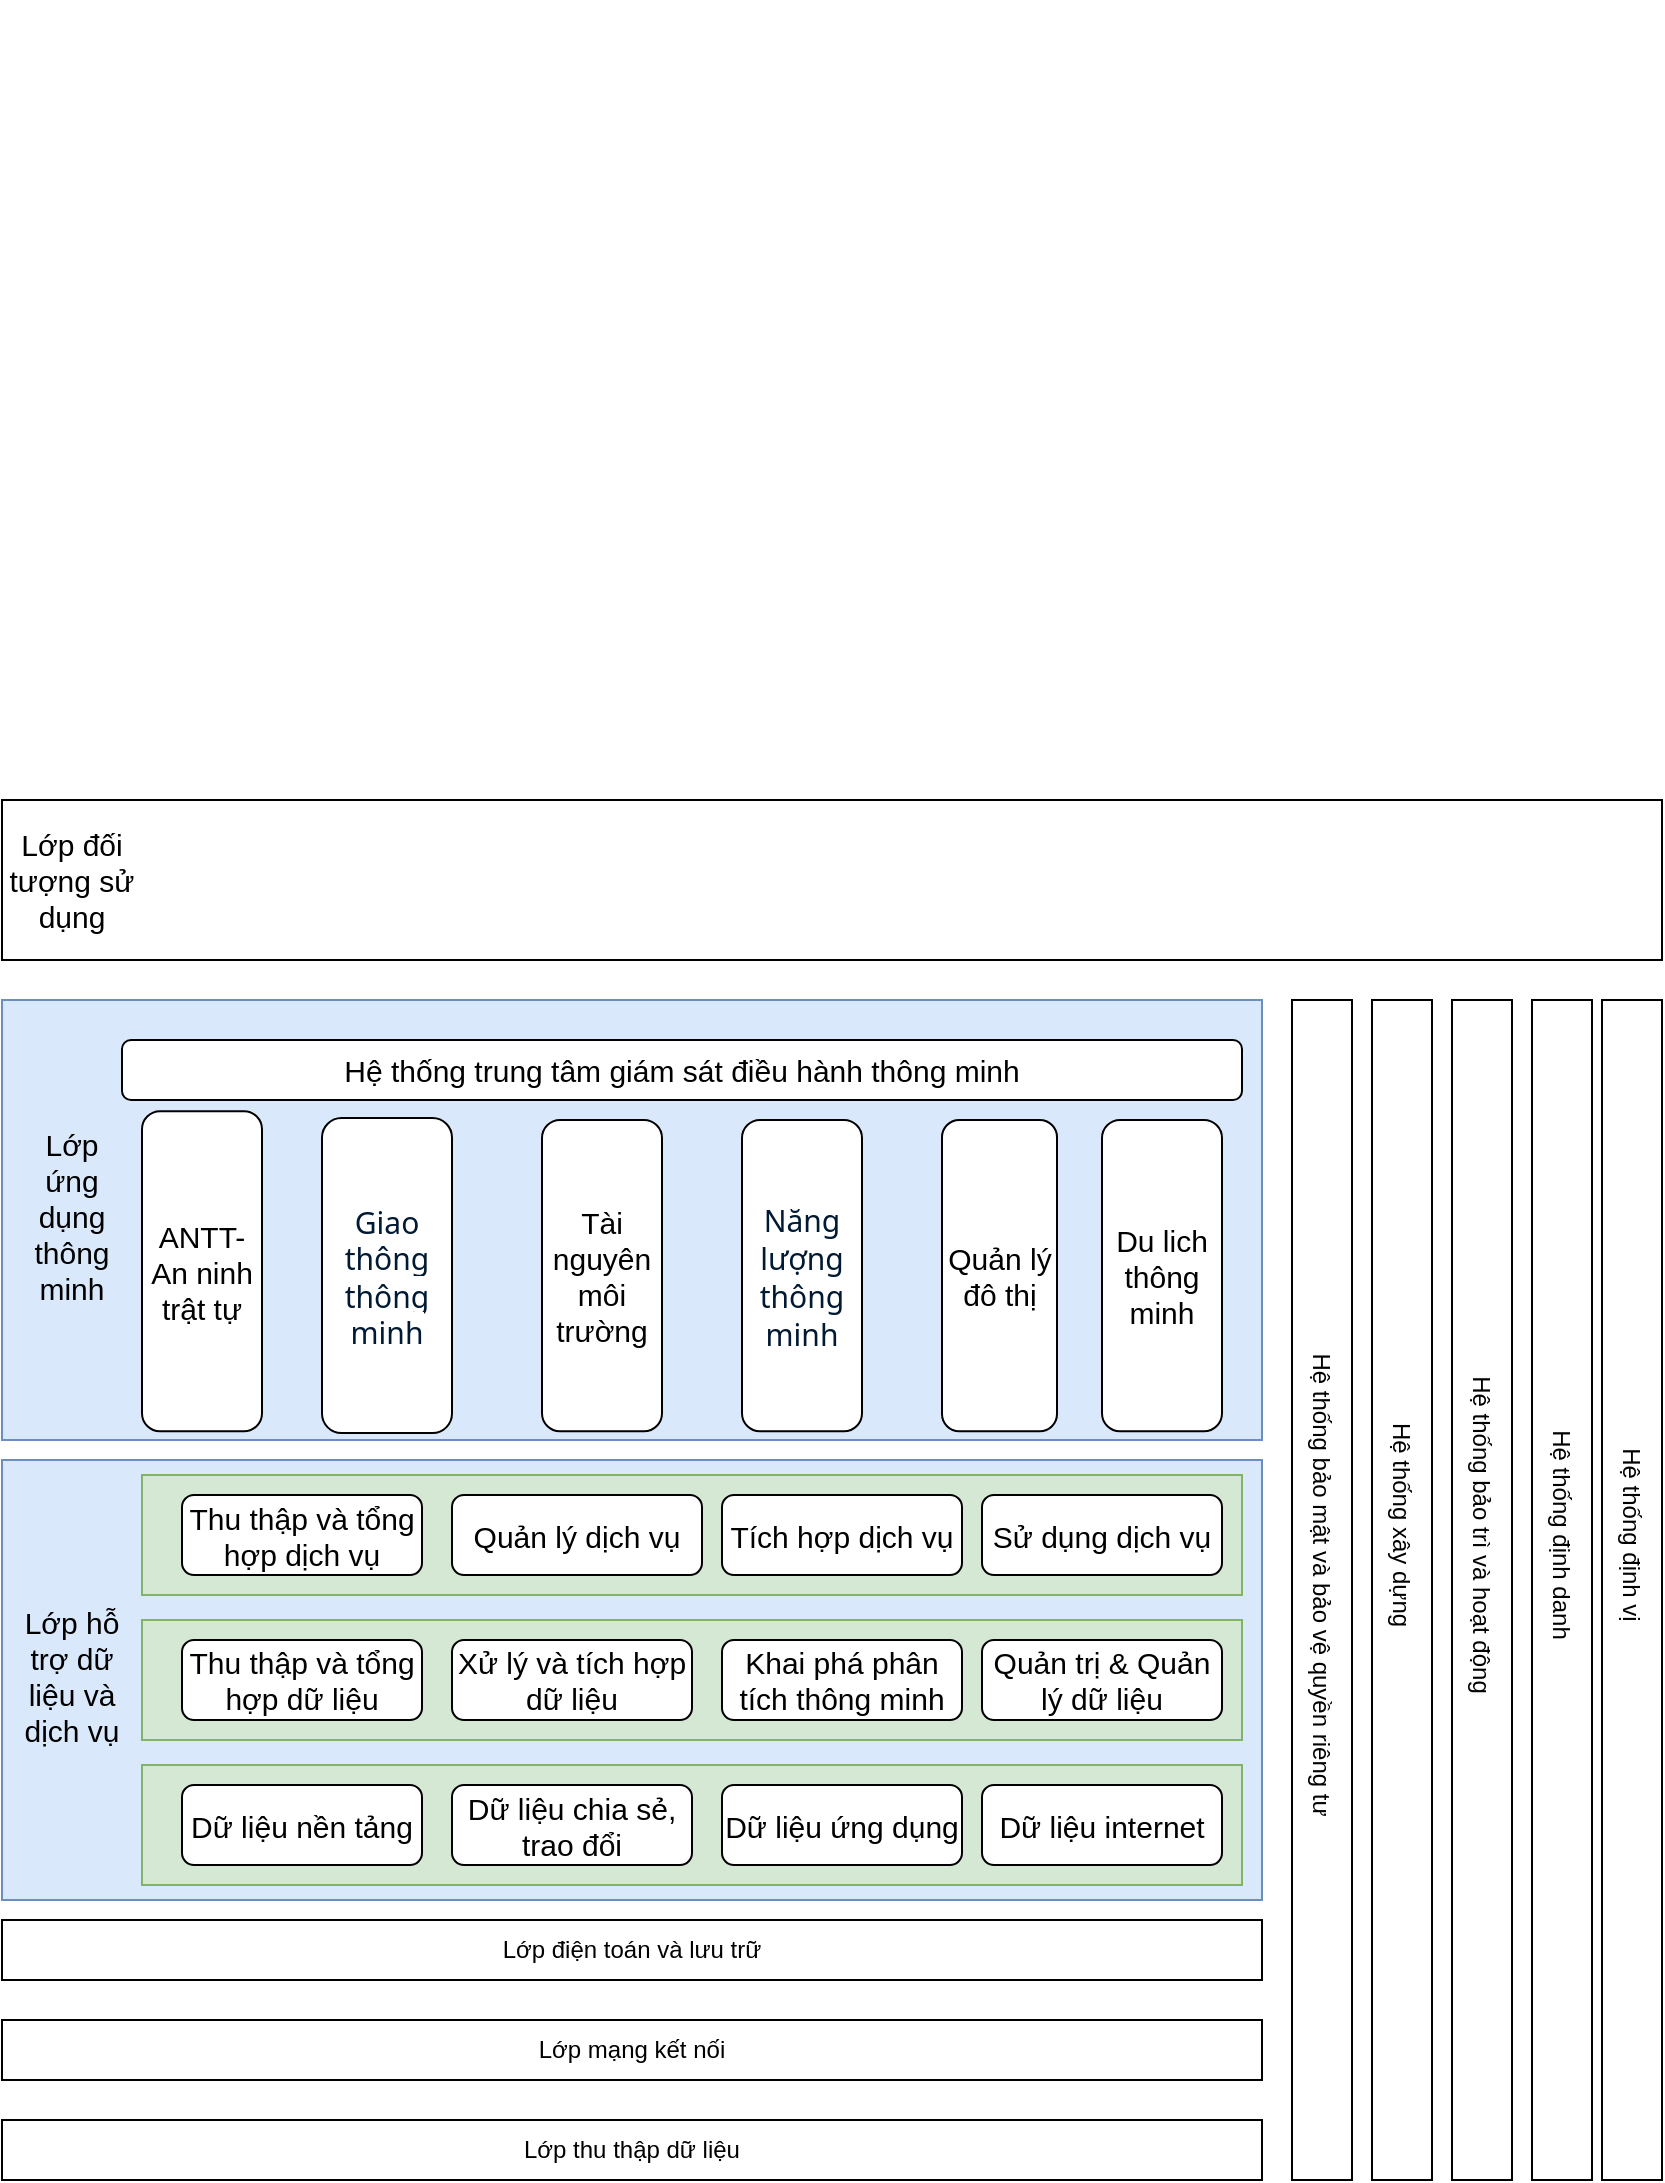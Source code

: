 <mxfile version="20.2.2" type="github">
  <diagram id="SF1TYB0Ha5Lxseoj5ab4" name="Page-1">
    <mxGraphModel dx="965" dy="1424" grid="1" gridSize="10" guides="1" tooltips="1" connect="1" arrows="1" fold="1" page="1" pageScale="1" pageWidth="1169" pageHeight="827" math="0" shadow="0">
      <root>
        <mxCell id="0" />
        <mxCell id="1" parent="0" />
        <mxCell id="wMdmDeeaGHVgdiBrAZcu-1" value="" style="shape=image;verticalLabelPosition=bottom;labelBackgroundColor=default;verticalAlign=top;aspect=fixed;imageAspect=0;image=https://thuathienhue.gov.vn/Portals/0/2021-HUY/20210618-2.png;" vertex="1" parent="1">
          <mxGeometry x="280" y="-570" width="520" height="380" as="geometry" />
        </mxCell>
        <mxCell id="wMdmDeeaGHVgdiBrAZcu-2" value="Lớp điện toán và lưu trữ" style="rounded=0;whiteSpace=wrap;html=1;" vertex="1" parent="1">
          <mxGeometry x="20" y="390" width="630" height="30" as="geometry" />
        </mxCell>
        <mxCell id="wMdmDeeaGHVgdiBrAZcu-3" value="Lớp mạng kết nối" style="rounded=0;whiteSpace=wrap;html=1;" vertex="1" parent="1">
          <mxGeometry x="20" y="440" width="630" height="30" as="geometry" />
        </mxCell>
        <mxCell id="wMdmDeeaGHVgdiBrAZcu-4" value="Lớp thu thập dữ liệu" style="rounded=0;whiteSpace=wrap;html=1;" vertex="1" parent="1">
          <mxGeometry x="20" y="490" width="630" height="30" as="geometry" />
        </mxCell>
        <mxCell id="wMdmDeeaGHVgdiBrAZcu-5" value="" style="rounded=0;whiteSpace=wrap;html=1;direction=south;" vertex="1" parent="1">
          <mxGeometry x="665" y="-70" width="30" height="590" as="geometry" />
        </mxCell>
        <mxCell id="wMdmDeeaGHVgdiBrAZcu-6" value="" style="rounded=0;whiteSpace=wrap;html=1;direction=south;" vertex="1" parent="1">
          <mxGeometry x="705" y="-70" width="30" height="590" as="geometry" />
        </mxCell>
        <mxCell id="wMdmDeeaGHVgdiBrAZcu-7" value="" style="rounded=0;whiteSpace=wrap;html=1;direction=south;" vertex="1" parent="1">
          <mxGeometry x="745" y="-70" width="30" height="590" as="geometry" />
        </mxCell>
        <mxCell id="wMdmDeeaGHVgdiBrAZcu-8" value="" style="rounded=0;whiteSpace=wrap;html=1;direction=south;" vertex="1" parent="1">
          <mxGeometry x="785" y="-70" width="30" height="590" as="geometry" />
        </mxCell>
        <mxCell id="wMdmDeeaGHVgdiBrAZcu-9" value="" style="rounded=0;whiteSpace=wrap;html=1;direction=south;" vertex="1" parent="1">
          <mxGeometry x="820" y="-70" width="30" height="590" as="geometry" />
        </mxCell>
        <mxCell id="wMdmDeeaGHVgdiBrAZcu-10" value="Hệ thống định vị" style="text;html=1;strokeColor=none;fillColor=none;align=center;verticalAlign=middle;whiteSpace=wrap;rounded=0;rotation=90;" vertex="1" parent="1">
          <mxGeometry x="775" y="182.5" width="120" height="30" as="geometry" />
        </mxCell>
        <mxCell id="wMdmDeeaGHVgdiBrAZcu-11" value="Hệ thống định danh" style="text;html=1;strokeColor=none;fillColor=none;align=center;verticalAlign=middle;whiteSpace=wrap;rounded=0;rotation=90;" vertex="1" parent="1">
          <mxGeometry x="740" y="182.5" width="120" height="30" as="geometry" />
        </mxCell>
        <mxCell id="wMdmDeeaGHVgdiBrAZcu-12" value="Hệ thống bảo mật và bảo vệ quyền riêng tư" style="text;html=1;strokeColor=none;fillColor=none;align=center;verticalAlign=middle;whiteSpace=wrap;rounded=0;rotation=90;" vertex="1" parent="1">
          <mxGeometry x="540" y="207.5" width="280" height="30" as="geometry" />
        </mxCell>
        <mxCell id="wMdmDeeaGHVgdiBrAZcu-13" value="Hệ thống xây dựng" style="text;html=1;strokeColor=none;fillColor=none;align=center;verticalAlign=middle;whiteSpace=wrap;rounded=0;rotation=90;" vertex="1" parent="1">
          <mxGeometry x="620" y="177.5" width="200" height="30" as="geometry" />
        </mxCell>
        <mxCell id="wMdmDeeaGHVgdiBrAZcu-14" value="Hệ thống bảo trì và hoạt động" style="text;html=1;strokeColor=none;fillColor=none;align=center;verticalAlign=middle;whiteSpace=wrap;rounded=0;rotation=90;" vertex="1" parent="1">
          <mxGeometry x="660" y="182.5" width="200" height="30" as="geometry" />
        </mxCell>
        <mxCell id="wMdmDeeaGHVgdiBrAZcu-16" value="" style="rounded=0;whiteSpace=wrap;html=1;fillColor=#dae8fc;strokeColor=#6c8ebf;" vertex="1" parent="1">
          <mxGeometry x="20" y="160" width="630" height="220" as="geometry" />
        </mxCell>
        <mxCell id="wMdmDeeaGHVgdiBrAZcu-17" value="&lt;font style=&quot;font-size: 15px;&quot;&gt;Lớp hỗ trợ dữ liệu và dịch vụ&lt;/font&gt;" style="text;html=1;strokeColor=none;fillColor=none;align=center;verticalAlign=middle;whiteSpace=wrap;rounded=0;" vertex="1" parent="1">
          <mxGeometry x="30" y="162.5" width="50" height="210" as="geometry" />
        </mxCell>
        <mxCell id="wMdmDeeaGHVgdiBrAZcu-18" value="" style="rounded=0;whiteSpace=wrap;html=1;fillColor=#d5e8d4;strokeColor=#82b366;" vertex="1" parent="1">
          <mxGeometry x="90" y="167.5" width="550" height="60" as="geometry" />
        </mxCell>
        <mxCell id="wMdmDeeaGHVgdiBrAZcu-19" value="" style="rounded=0;whiteSpace=wrap;html=1;fillColor=#d5e8d4;strokeColor=#82b366;" vertex="1" parent="1">
          <mxGeometry x="90" y="240" width="550" height="60" as="geometry" />
        </mxCell>
        <mxCell id="wMdmDeeaGHVgdiBrAZcu-20" value="" style="rounded=0;whiteSpace=wrap;html=1;fillColor=#d5e8d4;strokeColor=#82b366;" vertex="1" parent="1">
          <mxGeometry x="90" y="312.5" width="550" height="60" as="geometry" />
        </mxCell>
        <mxCell id="wMdmDeeaGHVgdiBrAZcu-21" value="&lt;font style=&quot;font-size: 15px;&quot;&gt;Thu thập và tổng hợp dịch vụ&lt;/font&gt;" style="rounded=1;whiteSpace=wrap;html=1;" vertex="1" parent="1">
          <mxGeometry x="110" y="177.5" width="120" height="40" as="geometry" />
        </mxCell>
        <mxCell id="wMdmDeeaGHVgdiBrAZcu-22" value="&lt;font style=&quot;font-size: 15px;&quot;&gt;Dữ liệu nền tảng&lt;/font&gt;" style="rounded=1;whiteSpace=wrap;html=1;" vertex="1" parent="1">
          <mxGeometry x="110" y="322.5" width="120" height="40" as="geometry" />
        </mxCell>
        <mxCell id="wMdmDeeaGHVgdiBrAZcu-24" value="&lt;font style=&quot;font-size: 15px;&quot;&gt;Quản lý dịch vụ&lt;/font&gt;" style="rounded=1;whiteSpace=wrap;html=1;" vertex="1" parent="1">
          <mxGeometry x="245" y="177.5" width="125" height="40" as="geometry" />
        </mxCell>
        <mxCell id="wMdmDeeaGHVgdiBrAZcu-26" value="&lt;span style=&quot;font-size: 15px;&quot;&gt;Thu thập và tổng hợp dữ liệu&lt;/span&gt;" style="rounded=1;whiteSpace=wrap;html=1;" vertex="1" parent="1">
          <mxGeometry x="110" y="250" width="120" height="40" as="geometry" />
        </mxCell>
        <mxCell id="wMdmDeeaGHVgdiBrAZcu-27" value="" style="rounded=0;whiteSpace=wrap;html=1;fillColor=#dae8fc;strokeColor=#6c8ebf;" vertex="1" parent="1">
          <mxGeometry x="20" y="-70" width="630" height="220" as="geometry" />
        </mxCell>
        <mxCell id="wMdmDeeaGHVgdiBrAZcu-28" value="&lt;font style=&quot;font-size: 15px;&quot;&gt;Lớp ứng dụng thông minh&lt;/font&gt;" style="text;html=1;strokeColor=none;fillColor=none;align=center;verticalAlign=middle;whiteSpace=wrap;rounded=0;" vertex="1" parent="1">
          <mxGeometry x="30" y="-67.5" width="50" height="210" as="geometry" />
        </mxCell>
        <mxCell id="wMdmDeeaGHVgdiBrAZcu-32" value="&lt;font style=&quot;font-size: 15px;&quot;&gt;Quản lý đô thị&lt;/font&gt;" style="rounded=1;whiteSpace=wrap;html=1;direction=north;" vertex="1" parent="1">
          <mxGeometry x="490" y="-10" width="57.5" height="155.62" as="geometry" />
        </mxCell>
        <mxCell id="wMdmDeeaGHVgdiBrAZcu-33" value="&lt;font style=&quot;font-size: 15px;&quot;&gt;Tài nguyên môi trường&lt;/font&gt;" style="rounded=1;whiteSpace=wrap;html=1;direction=south;" vertex="1" parent="1">
          <mxGeometry x="290" y="-10" width="60" height="155.62" as="geometry" />
        </mxCell>
        <mxCell id="wMdmDeeaGHVgdiBrAZcu-34" value="&lt;span style=&quot;color: rgb(0, 26, 51); font-family: &amp;quot;Segoe UI&amp;quot;, SegoeuiPc, &amp;quot;San Francisco&amp;quot;, &amp;quot;Helvetica Neue&amp;quot;, Helvetica, &amp;quot;Lucida Grande&amp;quot;, Roboto, Ubuntu, Tahoma, &amp;quot;Microsoft Sans Serif&amp;quot;, Arial, sans-serif; font-size: 15px; text-align: start; background-color: rgb(255, 255, 255);&quot;&gt;Giao thông thông minh&lt;/span&gt;" style="rounded=1;whiteSpace=wrap;html=1;direction=south;" vertex="1" parent="1">
          <mxGeometry x="180" y="-10.94" width="65" height="157.5" as="geometry" />
        </mxCell>
        <mxCell id="wMdmDeeaGHVgdiBrAZcu-35" value="&lt;font style=&quot;font-size: 15px;&quot;&gt;Du lich thông minh&lt;/font&gt;" style="rounded=1;whiteSpace=wrap;html=1;direction=south;" vertex="1" parent="1">
          <mxGeometry x="570" y="-10" width="60" height="155.62" as="geometry" />
        </mxCell>
        <mxCell id="wMdmDeeaGHVgdiBrAZcu-36" value="&lt;div style=&quot;&quot;&gt;&lt;span style=&quot;background-color: initial; font-size: 15px;&quot;&gt;&lt;font face=&quot;Segoe UI, SegoeuiPc, San Francisco, Helvetica Neue, Helvetica, Lucida Grande, Roboto, Ubuntu, Tahoma, Microsoft Sans Serif, Arial, sans-serif&quot; color=&quot;#001a33&quot;&gt;Năng lượng thông minh&lt;/font&gt;&lt;/span&gt;&lt;/div&gt;" style="rounded=1;whiteSpace=wrap;html=1;direction=south;align=center;" vertex="1" parent="1">
          <mxGeometry x="390" y="-10" width="60" height="155.62" as="geometry" />
        </mxCell>
        <mxCell id="wMdmDeeaGHVgdiBrAZcu-37" value="&lt;span style=&quot;font-size: 15px;&quot;&gt;ANTT-An ninh trật tự&lt;/span&gt;" style="rounded=1;whiteSpace=wrap;html=1;direction=south;" vertex="1" parent="1">
          <mxGeometry x="90" y="-14.38" width="60" height="160" as="geometry" />
        </mxCell>
        <mxCell id="wMdmDeeaGHVgdiBrAZcu-38" value="&lt;font style=&quot;font-size: 15px;&quot;&gt;Tích hợp dịch vụ&lt;/font&gt;" style="rounded=1;whiteSpace=wrap;html=1;" vertex="1" parent="1">
          <mxGeometry x="380" y="177.5" width="120" height="40" as="geometry" />
        </mxCell>
        <mxCell id="wMdmDeeaGHVgdiBrAZcu-39" value="&lt;font style=&quot;font-size: 15px;&quot;&gt;Sử dụng dịch vụ&lt;/font&gt;" style="rounded=1;whiteSpace=wrap;html=1;" vertex="1" parent="1">
          <mxGeometry x="510" y="177.5" width="120" height="40" as="geometry" />
        </mxCell>
        <mxCell id="wMdmDeeaGHVgdiBrAZcu-40" value="&lt;span style=&quot;font-size: 15px;&quot;&gt;Xử lý và tích hợp dữ liệu&lt;/span&gt;" style="rounded=1;whiteSpace=wrap;html=1;" vertex="1" parent="1">
          <mxGeometry x="245" y="250" width="120" height="40" as="geometry" />
        </mxCell>
        <mxCell id="wMdmDeeaGHVgdiBrAZcu-41" value="&lt;span style=&quot;font-size: 15px;&quot;&gt;Khai phá phân tích thông minh&lt;/span&gt;" style="rounded=1;whiteSpace=wrap;html=1;" vertex="1" parent="1">
          <mxGeometry x="380" y="250" width="120" height="40" as="geometry" />
        </mxCell>
        <mxCell id="wMdmDeeaGHVgdiBrAZcu-42" value="&lt;span style=&quot;font-size: 15px;&quot;&gt;Quản trị &amp;amp; Quản lý dữ liệu&lt;/span&gt;" style="rounded=1;whiteSpace=wrap;html=1;" vertex="1" parent="1">
          <mxGeometry x="510" y="250" width="120" height="40" as="geometry" />
        </mxCell>
        <mxCell id="wMdmDeeaGHVgdiBrAZcu-43" value="&lt;font style=&quot;font-size: 15px;&quot;&gt;Dữ liệu chia sẻ, trao đổi&lt;/font&gt;" style="rounded=1;whiteSpace=wrap;html=1;" vertex="1" parent="1">
          <mxGeometry x="245" y="322.5" width="120" height="40" as="geometry" />
        </mxCell>
        <mxCell id="wMdmDeeaGHVgdiBrAZcu-44" value="&lt;font style=&quot;font-size: 15px;&quot;&gt;Dữ liệu ứng dụng&lt;/font&gt;" style="rounded=1;whiteSpace=wrap;html=1;" vertex="1" parent="1">
          <mxGeometry x="380" y="322.5" width="120" height="40" as="geometry" />
        </mxCell>
        <mxCell id="wMdmDeeaGHVgdiBrAZcu-45" value="&lt;font style=&quot;font-size: 15px;&quot;&gt;Dữ liệu internet&lt;/font&gt;" style="rounded=1;whiteSpace=wrap;html=1;" vertex="1" parent="1">
          <mxGeometry x="510" y="322.5" width="120" height="40" as="geometry" />
        </mxCell>
        <mxCell id="wMdmDeeaGHVgdiBrAZcu-46" value="Hệ thống trung tâm giám sát điều hành thông minh" style="rounded=1;whiteSpace=wrap;html=1;fontSize=15;" vertex="1" parent="1">
          <mxGeometry x="80" y="-50" width="560" height="30" as="geometry" />
        </mxCell>
        <mxCell id="wMdmDeeaGHVgdiBrAZcu-47" value="" style="rounded=0;whiteSpace=wrap;html=1;fontSize=15;" vertex="1" parent="1">
          <mxGeometry x="20" y="-170" width="830" height="80" as="geometry" />
        </mxCell>
        <mxCell id="wMdmDeeaGHVgdiBrAZcu-48" value="&lt;font style=&quot;font-size: 15px;&quot;&gt;Lớp đối tượng sử dụng&lt;/font&gt;" style="text;html=1;strokeColor=none;fillColor=none;align=center;verticalAlign=middle;whiteSpace=wrap;rounded=0;" vertex="1" parent="1">
          <mxGeometry x="20" y="-165" width="70" height="70" as="geometry" />
        </mxCell>
      </root>
    </mxGraphModel>
  </diagram>
</mxfile>
